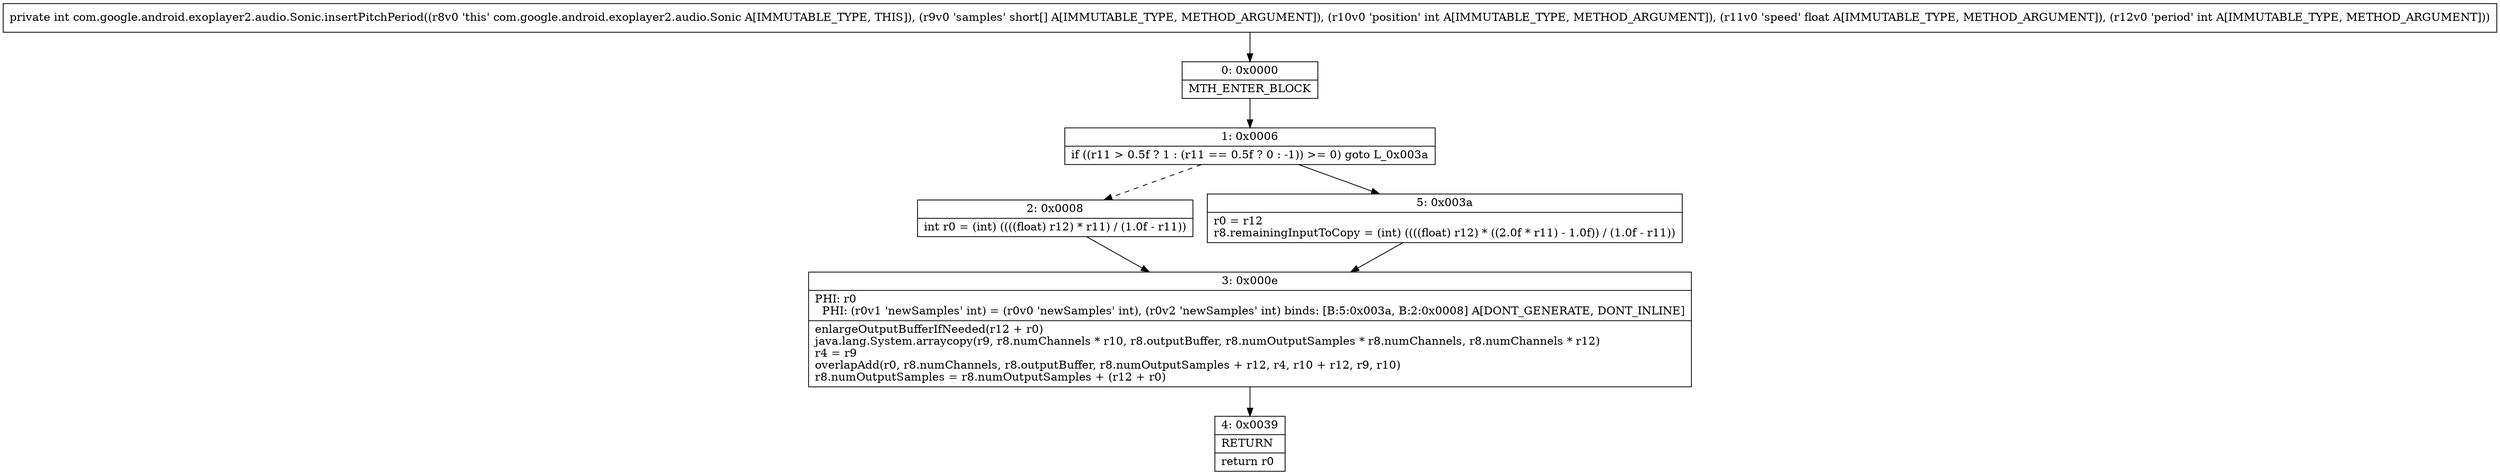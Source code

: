 digraph "CFG forcom.google.android.exoplayer2.audio.Sonic.insertPitchPeriod([SIFI)I" {
Node_0 [shape=record,label="{0\:\ 0x0000|MTH_ENTER_BLOCK\l}"];
Node_1 [shape=record,label="{1\:\ 0x0006|if ((r11 \> 0.5f ? 1 : (r11 == 0.5f ? 0 : \-1)) \>= 0) goto L_0x003a\l}"];
Node_2 [shape=record,label="{2\:\ 0x0008|int r0 = (int) ((((float) r12) * r11) \/ (1.0f \- r11))\l}"];
Node_3 [shape=record,label="{3\:\ 0x000e|PHI: r0 \l  PHI: (r0v1 'newSamples' int) = (r0v0 'newSamples' int), (r0v2 'newSamples' int) binds: [B:5:0x003a, B:2:0x0008] A[DONT_GENERATE, DONT_INLINE]\l|enlargeOutputBufferIfNeeded(r12 + r0)\ljava.lang.System.arraycopy(r9, r8.numChannels * r10, r8.outputBuffer, r8.numOutputSamples * r8.numChannels, r8.numChannels * r12)\lr4 = r9\loverlapAdd(r0, r8.numChannels, r8.outputBuffer, r8.numOutputSamples + r12, r4, r10 + r12, r9, r10)\lr8.numOutputSamples = r8.numOutputSamples + (r12 + r0)\l}"];
Node_4 [shape=record,label="{4\:\ 0x0039|RETURN\l|return r0\l}"];
Node_5 [shape=record,label="{5\:\ 0x003a|r0 = r12\lr8.remainingInputToCopy = (int) ((((float) r12) * ((2.0f * r11) \- 1.0f)) \/ (1.0f \- r11))\l}"];
MethodNode[shape=record,label="{private int com.google.android.exoplayer2.audio.Sonic.insertPitchPeriod((r8v0 'this' com.google.android.exoplayer2.audio.Sonic A[IMMUTABLE_TYPE, THIS]), (r9v0 'samples' short[] A[IMMUTABLE_TYPE, METHOD_ARGUMENT]), (r10v0 'position' int A[IMMUTABLE_TYPE, METHOD_ARGUMENT]), (r11v0 'speed' float A[IMMUTABLE_TYPE, METHOD_ARGUMENT]), (r12v0 'period' int A[IMMUTABLE_TYPE, METHOD_ARGUMENT])) }"];
MethodNode -> Node_0;
Node_0 -> Node_1;
Node_1 -> Node_2[style=dashed];
Node_1 -> Node_5;
Node_2 -> Node_3;
Node_3 -> Node_4;
Node_5 -> Node_3;
}

